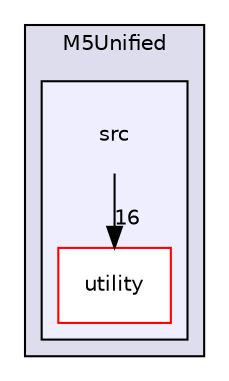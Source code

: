 digraph "/home/mongonta/GitRepos/M5Unified/src" {
  compound=true
  node [ fontsize="10", fontname="Helvetica"];
  edge [ labelfontsize="10", labelfontname="Helvetica"];
  subgraph clusterdir_cf8a5470f03cf1a0c6b1bdda25080753 {
    graph [ bgcolor="#ddddee", pencolor="black", label="M5Unified" fontname="Helvetica", fontsize="10", URL="dir_cf8a5470f03cf1a0c6b1bdda25080753.html"]
  subgraph clusterdir_91eaed5fcc12f93d4de61476c3b3f742 {
    graph [ bgcolor="#eeeeff", pencolor="black", label="" URL="dir_91eaed5fcc12f93d4de61476c3b3f742.html"];
    dir_91eaed5fcc12f93d4de61476c3b3f742 [shape=plaintext label="src"];
    dir_53b90258abb2433d3565c5618fd22574 [shape=box label="utility" color="red" fillcolor="white" style="filled" URL="dir_53b90258abb2433d3565c5618fd22574.html"];
  }
  }
  dir_91eaed5fcc12f93d4de61476c3b3f742->dir_53b90258abb2433d3565c5618fd22574 [headlabel="16", labeldistance=1.5 headhref="dir_000002_000003.html"];
}
